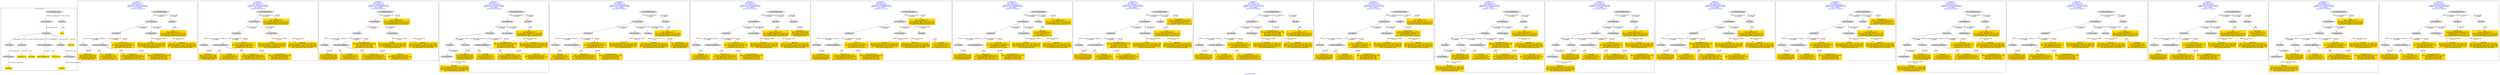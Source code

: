digraph n0 {
fontcolor="blue"
remincross="true"
label="s03-ima-artists.xml"
subgraph cluster_0 {
label="1-correct model"
n2[style="filled",color="white",fillcolor="lightgray",label="E12_Production1"];
n3[style="filled",color="white",fillcolor="lightgray",label="E21_Person1"];
n4[style="filled",color="white",fillcolor="lightgray",label="E69_Death1"];
n5[style="filled",color="white",fillcolor="lightgray",label="E74_Group1"];
n6[style="filled",color="white",fillcolor="lightgray",label="E82_Actor_Appellation1"];
n7[style="filled",color="white",fillcolor="lightgray",label="E67_Birth1"];
n8[shape="plaintext",style="filled",fillcolor="gold",label="Artist URI"];
n9[style="filled",color="white",fillcolor="lightgray",label="E22_Man-Made_Object1"];
n10[style="filled",color="white",fillcolor="lightgray",label="E35_Title1"];
n11[shape="plaintext",style="filled",fillcolor="gold",label="title"];
n12[style="filled",color="white",fillcolor="lightgray",label="E52_Time-Span1"];
n13[shape="plaintext",style="filled",fillcolor="gold",label="birthDate"];
n14[style="filled",color="white",fillcolor="lightgray",label="E52_Time-Span2"];
n15[shape="plaintext",style="filled",fillcolor="gold",label="deathDate"];
n16[shape="plaintext",style="filled",fillcolor="gold",label="nationality uri"];
n17[shape="plaintext",style="filled",fillcolor="gold",label="nationality"];
n18[shape="plaintext",style="filled",fillcolor="gold",label="artist appellation uri"];
n19[shape="plaintext",style="filled",fillcolor="gold",label="name first last"];
}
subgraph cluster_1 {
label="candidate 0\nlink coherence:1.0\nnode coherence:1.0\nconfidence:0.5208274367808774\nmapping score:0.5694424789269591\ncost:13.99909\n-precision:0.79-recall:0.65"
n21[style="filled",color="white",fillcolor="lightgray",label="E12_Production1"];
n22[style="filled",color="white",fillcolor="lightgray",label="E21_Person1"];
n23[style="filled",color="white",fillcolor="lightgray",label="E52_Time-Span2"];
n24[style="filled",color="white",fillcolor="lightgray",label="E74_Group1"];
n25[style="filled",color="white",fillcolor="lightgray",label="E82_Actor_Appellation1"];
n26[style="filled",color="white",fillcolor="lightgray",label="E22_Man-Made_Object1"];
n27[style="filled",color="white",fillcolor="lightgray",label="E35_Title1"];
n28[shape="plaintext",style="filled",fillcolor="gold",label="title\n[E35_Title,label,0.367]\n[E22_Man-Made_Object,P3_has_note,0.237]\n[E73_Information_Object,P3_has_note,0.203]\n[E22_Man-Made_Object,classLink,0.194]"];
n29[shape="plaintext",style="filled",fillcolor="gold",label="Artist URI\n[E21_Person,classLink,0.403]\n[E82_Actor_Appellation,classLink,0.321]\n[E39_Actor,classLink,0.21]\n[E30_Right,P3_has_note,0.067]"];
n30[shape="plaintext",style="filled",fillcolor="gold",label="nationality uri\n[E74_Group,classLink,0.668]\n[E55_Type,classLink,0.194]\n[E57_Material,classLink,0.089]\n[E55_Type,label,0.048]"];
n31[shape="plaintext",style="filled",fillcolor="gold",label="name first last\n[E82_Actor_Appellation,label,0.533]\n[E22_Man-Made_Object,classLink,0.245]\n[E30_Right,P3_has_note,0.123]\n[E33_Linguistic_Object,P3_has_note,0.099]"];
n32[shape="plaintext",style="filled",fillcolor="gold",label="birthDate\n[E52_Time-Span,P82a_begin_of_the_begin,0.581]\n[E52_Time-Span,P82_at_some_time_within,0.26]\n[E52_Time-Span,P82b_end_of_the_end,0.118]\n[E52_Time-Span,label,0.04]"];
n33[shape="plaintext",style="filled",fillcolor="gold",label="deathDate\n[E52_Time-Span,P82b_end_of_the_end,0.534]\n[E52_Time-Span,P82_at_some_time_within,0.324]\n[E52_Time-Span,P82a_begin_of_the_begin,0.089]\n[E12_Production,P3_has_note,0.053]"];
n34[shape="plaintext",style="filled",fillcolor="gold",label="nationality\n[E74_Group,label,0.503]\n[E74_Group,classLink,0.292]\n[E55_Type,label,0.13]\n[E21_Person,P3_has_note,0.075]"];
n35[shape="plaintext",style="filled",fillcolor="gold",label="artist appellation uri\n[E82_Actor_Appellation,classLink,0.578]\n[E21_Person,classLink,0.398]\n[E39_Actor,classLink,0.018]\n[E30_Right,P3_has_note,0.006]"];
}
subgraph cluster_2 {
label="candidate 1\nlink coherence:1.0\nnode coherence:1.0\nconfidence:0.49919156583383056\nmapping score:0.5622305219446102\ncost:12.99925\n-precision:0.69-recall:0.53"
n37[style="filled",color="white",fillcolor="lightgray",label="E12_Production1"];
n38[style="filled",color="white",fillcolor="lightgray",label="E21_Person1"];
n39[style="filled",color="white",fillcolor="lightgray",label="E52_Time-Span2"];
n40[style="filled",color="white",fillcolor="lightgray",label="E74_Group1"];
n41[style="filled",color="white",fillcolor="lightgray",label="E82_Actor_Appellation1"];
n42[style="filled",color="white",fillcolor="lightgray",label="E22_Man-Made_Object1"];
n43[shape="plaintext",style="filled",fillcolor="gold",label="title\n[E35_Title,label,0.367]\n[E22_Man-Made_Object,P3_has_note,0.237]\n[E73_Information_Object,P3_has_note,0.203]\n[E22_Man-Made_Object,classLink,0.194]"];
n44[shape="plaintext",style="filled",fillcolor="gold",label="Artist URI\n[E21_Person,classLink,0.403]\n[E82_Actor_Appellation,classLink,0.321]\n[E39_Actor,classLink,0.21]\n[E30_Right,P3_has_note,0.067]"];
n45[shape="plaintext",style="filled",fillcolor="gold",label="nationality uri\n[E74_Group,classLink,0.668]\n[E55_Type,classLink,0.194]\n[E57_Material,classLink,0.089]\n[E55_Type,label,0.048]"];
n46[shape="plaintext",style="filled",fillcolor="gold",label="name first last\n[E82_Actor_Appellation,label,0.533]\n[E22_Man-Made_Object,classLink,0.245]\n[E30_Right,P3_has_note,0.123]\n[E33_Linguistic_Object,P3_has_note,0.099]"];
n47[shape="plaintext",style="filled",fillcolor="gold",label="birthDate\n[E52_Time-Span,P82a_begin_of_the_begin,0.581]\n[E52_Time-Span,P82_at_some_time_within,0.26]\n[E52_Time-Span,P82b_end_of_the_end,0.118]\n[E52_Time-Span,label,0.04]"];
n48[shape="plaintext",style="filled",fillcolor="gold",label="deathDate\n[E52_Time-Span,P82b_end_of_the_end,0.534]\n[E52_Time-Span,P82_at_some_time_within,0.324]\n[E52_Time-Span,P82a_begin_of_the_begin,0.089]\n[E12_Production,P3_has_note,0.053]"];
n49[shape="plaintext",style="filled",fillcolor="gold",label="nationality\n[E74_Group,label,0.503]\n[E74_Group,classLink,0.292]\n[E55_Type,label,0.13]\n[E21_Person,P3_has_note,0.075]"];
n50[shape="plaintext",style="filled",fillcolor="gold",label="artist appellation uri\n[E82_Actor_Appellation,classLink,0.578]\n[E21_Person,classLink,0.398]\n[E39_Actor,classLink,0.018]\n[E30_Right,P3_has_note,0.006]"];
}
subgraph cluster_3 {
label="candidate 10\nlink coherence:1.0\nnode coherence:1.0\nconfidence:0.46638969386474993\nmapping score:0.5512965646215834\ncost:12.99925\n-precision:0.54-recall:0.41"
n52[style="filled",color="white",fillcolor="lightgray",label="E12_Production1"];
n53[style="filled",color="white",fillcolor="lightgray",label="E21_Person1"];
n54[style="filled",color="white",fillcolor="lightgray",label="E52_Time-Span2"];
n55[style="filled",color="white",fillcolor="lightgray",label="E74_Group1"];
n56[style="filled",color="white",fillcolor="lightgray",label="E82_Actor_Appellation1"];
n57[style="filled",color="white",fillcolor="lightgray",label="E22_Man-Made_Object1"];
n58[shape="plaintext",style="filled",fillcolor="gold",label="title\n[E35_Title,label,0.367]\n[E22_Man-Made_Object,P3_has_note,0.237]\n[E73_Information_Object,P3_has_note,0.203]\n[E22_Man-Made_Object,classLink,0.194]"];
n59[shape="plaintext",style="filled",fillcolor="gold",label="artist appellation uri\n[E82_Actor_Appellation,classLink,0.578]\n[E21_Person,classLink,0.398]\n[E39_Actor,classLink,0.018]\n[E30_Right,P3_has_note,0.006]"];
n60[shape="plaintext",style="filled",fillcolor="gold",label="nationality uri\n[E74_Group,classLink,0.668]\n[E55_Type,classLink,0.194]\n[E57_Material,classLink,0.089]\n[E55_Type,label,0.048]"];
n61[shape="plaintext",style="filled",fillcolor="gold",label="name first last\n[E82_Actor_Appellation,label,0.533]\n[E22_Man-Made_Object,classLink,0.245]\n[E30_Right,P3_has_note,0.123]\n[E33_Linguistic_Object,P3_has_note,0.099]"];
n62[shape="plaintext",style="filled",fillcolor="gold",label="birthDate\n[E52_Time-Span,P82a_begin_of_the_begin,0.581]\n[E52_Time-Span,P82_at_some_time_within,0.26]\n[E52_Time-Span,P82b_end_of_the_end,0.118]\n[E52_Time-Span,label,0.04]"];
n63[shape="plaintext",style="filled",fillcolor="gold",label="deathDate\n[E52_Time-Span,P82b_end_of_the_end,0.534]\n[E52_Time-Span,P82_at_some_time_within,0.324]\n[E52_Time-Span,P82a_begin_of_the_begin,0.089]\n[E12_Production,P3_has_note,0.053]"];
n64[shape="plaintext",style="filled",fillcolor="gold",label="nationality\n[E74_Group,label,0.503]\n[E74_Group,classLink,0.292]\n[E55_Type,label,0.13]\n[E21_Person,P3_has_note,0.075]"];
n65[shape="plaintext",style="filled",fillcolor="gold",label="Artist URI\n[E21_Person,classLink,0.403]\n[E82_Actor_Appellation,classLink,0.321]\n[E39_Actor,classLink,0.21]\n[E30_Right,P3_has_note,0.067]"];
}
subgraph cluster_4 {
label="candidate 11\nlink coherence:1.0\nnode coherence:1.0\nconfidence:0.46184136683424826\nmapping score:0.5289471222780827\ncost:15.9989\n-precision:0.69-recall:0.65"
n67[style="filled",color="white",fillcolor="lightgray",label="E12_Production1"];
n68[style="filled",color="white",fillcolor="lightgray",label="E21_Person1"];
n69[style="filled",color="white",fillcolor="lightgray",label="E52_Time-Span2"];
n70[style="filled",color="white",fillcolor="lightgray",label="E67_Birth1"];
n71[style="filled",color="white",fillcolor="lightgray",label="E74_Group1"];
n72[style="filled",color="white",fillcolor="lightgray",label="E82_Actor_Appellation1"];
n73[style="filled",color="white",fillcolor="lightgray",label="E22_Man-Made_Object1"];
n74[style="filled",color="white",fillcolor="lightgray",label="E35_Title1"];
n75[style="filled",color="white",fillcolor="lightgray",label="E52_Time-Span1"];
n76[shape="plaintext",style="filled",fillcolor="gold",label="title\n[E35_Title,label,0.367]\n[E22_Man-Made_Object,P3_has_note,0.237]\n[E73_Information_Object,P3_has_note,0.203]\n[E22_Man-Made_Object,classLink,0.194]"];
n77[shape="plaintext",style="filled",fillcolor="gold",label="artist appellation uri\n[E82_Actor_Appellation,classLink,0.578]\n[E21_Person,classLink,0.398]\n[E39_Actor,classLink,0.018]\n[E30_Right,P3_has_note,0.006]"];
n78[shape="plaintext",style="filled",fillcolor="gold",label="nationality uri\n[E74_Group,classLink,0.668]\n[E55_Type,classLink,0.194]\n[E57_Material,classLink,0.089]\n[E55_Type,label,0.048]"];
n79[shape="plaintext",style="filled",fillcolor="gold",label="name first last\n[E82_Actor_Appellation,label,0.533]\n[E22_Man-Made_Object,classLink,0.245]\n[E30_Right,P3_has_note,0.123]\n[E33_Linguistic_Object,P3_has_note,0.099]"];
n80[shape="plaintext",style="filled",fillcolor="gold",label="birthDate\n[E52_Time-Span,P82a_begin_of_the_begin,0.581]\n[E52_Time-Span,P82_at_some_time_within,0.26]\n[E52_Time-Span,P82b_end_of_the_end,0.118]\n[E52_Time-Span,label,0.04]"];
n81[shape="plaintext",style="filled",fillcolor="gold",label="deathDate\n[E52_Time-Span,P82b_end_of_the_end,0.534]\n[E52_Time-Span,P82_at_some_time_within,0.324]\n[E52_Time-Span,P82a_begin_of_the_begin,0.089]\n[E12_Production,P3_has_note,0.053]"];
n82[shape="plaintext",style="filled",fillcolor="gold",label="nationality\n[E74_Group,label,0.503]\n[E74_Group,classLink,0.292]\n[E55_Type,label,0.13]\n[E21_Person,P3_has_note,0.075]"];
n83[shape="plaintext",style="filled",fillcolor="gold",label="Artist URI\n[E21_Person,classLink,0.403]\n[E82_Actor_Appellation,classLink,0.321]\n[E39_Actor,classLink,0.21]\n[E30_Right,P3_has_note,0.067]"];
}
subgraph cluster_5 {
label="candidate 12\nlink coherence:1.0\nnode coherence:1.0\nconfidence:0.46159501946293097\nmapping score:0.5288650064876437\ncost:14.99899\n-precision:0.67-recall:0.59"
n85[style="filled",color="white",fillcolor="lightgray",label="E12_Production1"];
n86[style="filled",color="white",fillcolor="lightgray",label="E21_Person1"];
n87[style="filled",color="white",fillcolor="lightgray",label="E52_Time-Span2"];
n88[style="filled",color="white",fillcolor="lightgray",label="E55_Type1"];
n89[style="filled",color="white",fillcolor="lightgray",label="E74_Group1"];
n90[style="filled",color="white",fillcolor="lightgray",label="E82_Actor_Appellation1"];
n91[style="filled",color="white",fillcolor="lightgray",label="E22_Man-Made_Object1"];
n92[style="filled",color="white",fillcolor="lightgray",label="E35_Title1"];
n93[shape="plaintext",style="filled",fillcolor="gold",label="nationality uri\n[E74_Group,classLink,0.668]\n[E55_Type,classLink,0.194]\n[E57_Material,classLink,0.089]\n[E55_Type,label,0.048]"];
n94[shape="plaintext",style="filled",fillcolor="gold",label="title\n[E35_Title,label,0.367]\n[E22_Man-Made_Object,P3_has_note,0.237]\n[E73_Information_Object,P3_has_note,0.203]\n[E22_Man-Made_Object,classLink,0.194]"];
n95[shape="plaintext",style="filled",fillcolor="gold",label="Artist URI\n[E21_Person,classLink,0.403]\n[E82_Actor_Appellation,classLink,0.321]\n[E39_Actor,classLink,0.21]\n[E30_Right,P3_has_note,0.067]"];
n96[shape="plaintext",style="filled",fillcolor="gold",label="name first last\n[E82_Actor_Appellation,label,0.533]\n[E22_Man-Made_Object,classLink,0.245]\n[E30_Right,P3_has_note,0.123]\n[E33_Linguistic_Object,P3_has_note,0.099]"];
n97[shape="plaintext",style="filled",fillcolor="gold",label="birthDate\n[E52_Time-Span,P82a_begin_of_the_begin,0.581]\n[E52_Time-Span,P82_at_some_time_within,0.26]\n[E52_Time-Span,P82b_end_of_the_end,0.118]\n[E52_Time-Span,label,0.04]"];
n98[shape="plaintext",style="filled",fillcolor="gold",label="deathDate\n[E52_Time-Span,P82b_end_of_the_end,0.534]\n[E52_Time-Span,P82_at_some_time_within,0.324]\n[E52_Time-Span,P82a_begin_of_the_begin,0.089]\n[E12_Production,P3_has_note,0.053]"];
n99[shape="plaintext",style="filled",fillcolor="gold",label="nationality\n[E74_Group,label,0.503]\n[E74_Group,classLink,0.292]\n[E55_Type,label,0.13]\n[E21_Person,P3_has_note,0.075]"];
n100[shape="plaintext",style="filled",fillcolor="gold",label="artist appellation uri\n[E82_Actor_Appellation,classLink,0.578]\n[E21_Person,classLink,0.398]\n[E39_Actor,classLink,0.018]\n[E30_Right,P3_has_note,0.006]"];
}
subgraph cluster_6 {
label="candidate 13\nlink coherence:1.0\nnode coherence:1.0\nconfidence:0.46159501946293097\nmapping score:0.5288650064876437\ncost:14.99904\n-precision:0.67-recall:0.59"
n102[style="filled",color="white",fillcolor="lightgray",label="E12_Production1"];
n103[style="filled",color="white",fillcolor="lightgray",label="E21_Person1"];
n104[style="filled",color="white",fillcolor="lightgray",label="E52_Time-Span2"];
n105[style="filled",color="white",fillcolor="lightgray",label="E74_Group1"];
n106[style="filled",color="white",fillcolor="lightgray",label="E82_Actor_Appellation1"];
n107[style="filled",color="white",fillcolor="lightgray",label="E22_Man-Made_Object1"];
n108[style="filled",color="white",fillcolor="lightgray",label="E35_Title1"];
n109[style="filled",color="white",fillcolor="lightgray",label="E55_Type2"];
n110[shape="plaintext",style="filled",fillcolor="gold",label="title\n[E35_Title,label,0.367]\n[E22_Man-Made_Object,P3_has_note,0.237]\n[E73_Information_Object,P3_has_note,0.203]\n[E22_Man-Made_Object,classLink,0.194]"];
n111[shape="plaintext",style="filled",fillcolor="gold",label="Artist URI\n[E21_Person,classLink,0.403]\n[E82_Actor_Appellation,classLink,0.321]\n[E39_Actor,classLink,0.21]\n[E30_Right,P3_has_note,0.067]"];
n112[shape="plaintext",style="filled",fillcolor="gold",label="name first last\n[E82_Actor_Appellation,label,0.533]\n[E22_Man-Made_Object,classLink,0.245]\n[E30_Right,P3_has_note,0.123]\n[E33_Linguistic_Object,P3_has_note,0.099]"];
n113[shape="plaintext",style="filled",fillcolor="gold",label="birthDate\n[E52_Time-Span,P82a_begin_of_the_begin,0.581]\n[E52_Time-Span,P82_at_some_time_within,0.26]\n[E52_Time-Span,P82b_end_of_the_end,0.118]\n[E52_Time-Span,label,0.04]"];
n114[shape="plaintext",style="filled",fillcolor="gold",label="nationality uri\n[E74_Group,classLink,0.668]\n[E55_Type,classLink,0.194]\n[E57_Material,classLink,0.089]\n[E55_Type,label,0.048]"];
n115[shape="plaintext",style="filled",fillcolor="gold",label="deathDate\n[E52_Time-Span,P82b_end_of_the_end,0.534]\n[E52_Time-Span,P82_at_some_time_within,0.324]\n[E52_Time-Span,P82a_begin_of_the_begin,0.089]\n[E12_Production,P3_has_note,0.053]"];
n116[shape="plaintext",style="filled",fillcolor="gold",label="nationality\n[E74_Group,label,0.503]\n[E74_Group,classLink,0.292]\n[E55_Type,label,0.13]\n[E21_Person,P3_has_note,0.075]"];
n117[shape="plaintext",style="filled",fillcolor="gold",label="artist appellation uri\n[E82_Actor_Appellation,classLink,0.578]\n[E21_Person,classLink,0.398]\n[E39_Actor,classLink,0.018]\n[E30_Right,P3_has_note,0.006]"];
}
subgraph cluster_7 {
label="candidate 14\nlink coherence:1.0\nnode coherence:1.0\nconfidence:0.4526006888232087\nmapping score:0.5258668962744029\ncost:13.99915\n-precision:0.57-recall:0.47"
n119[style="filled",color="white",fillcolor="lightgray",label="E12_Production1"];
n120[style="filled",color="white",fillcolor="lightgray",label="E21_Person1"];
n121[style="filled",color="white",fillcolor="lightgray",label="E52_Time-Span2"];
n122[style="filled",color="white",fillcolor="lightgray",label="E55_Type1"];
n123[style="filled",color="white",fillcolor="lightgray",label="E74_Group1"];
n124[style="filled",color="white",fillcolor="lightgray",label="E82_Actor_Appellation1"];
n125[style="filled",color="white",fillcolor="lightgray",label="E22_Man-Made_Object1"];
n126[shape="plaintext",style="filled",fillcolor="gold",label="title\n[E35_Title,label,0.367]\n[E22_Man-Made_Object,P3_has_note,0.237]\n[E73_Information_Object,P3_has_note,0.203]\n[E22_Man-Made_Object,classLink,0.194]"];
n127[shape="plaintext",style="filled",fillcolor="gold",label="Artist URI\n[E21_Person,classLink,0.403]\n[E82_Actor_Appellation,classLink,0.321]\n[E39_Actor,classLink,0.21]\n[E30_Right,P3_has_note,0.067]"];
n128[shape="plaintext",style="filled",fillcolor="gold",label="nationality uri\n[E74_Group,classLink,0.668]\n[E55_Type,classLink,0.194]\n[E57_Material,classLink,0.089]\n[E55_Type,label,0.048]"];
n129[shape="plaintext",style="filled",fillcolor="gold",label="name first last\n[E82_Actor_Appellation,label,0.533]\n[E22_Man-Made_Object,classLink,0.245]\n[E30_Right,P3_has_note,0.123]\n[E33_Linguistic_Object,P3_has_note,0.099]"];
n130[shape="plaintext",style="filled",fillcolor="gold",label="birthDate\n[E52_Time-Span,P82a_begin_of_the_begin,0.581]\n[E52_Time-Span,P82_at_some_time_within,0.26]\n[E52_Time-Span,P82b_end_of_the_end,0.118]\n[E52_Time-Span,label,0.04]"];
n131[shape="plaintext",style="filled",fillcolor="gold",label="deathDate\n[E52_Time-Span,P82b_end_of_the_end,0.534]\n[E52_Time-Span,P82_at_some_time_within,0.324]\n[E52_Time-Span,P82a_begin_of_the_begin,0.089]\n[E12_Production,P3_has_note,0.053]"];
n132[shape="plaintext",style="filled",fillcolor="gold",label="nationality\n[E74_Group,label,0.503]\n[E74_Group,classLink,0.292]\n[E55_Type,label,0.13]\n[E21_Person,P3_has_note,0.075]"];
n133[shape="plaintext",style="filled",fillcolor="gold",label="artist appellation uri\n[E82_Actor_Appellation,classLink,0.578]\n[E21_Person,classLink,0.398]\n[E39_Actor,classLink,0.018]\n[E30_Right,P3_has_note,0.006]"];
}
subgraph cluster_8 {
label="candidate 15\nlink coherence:1.0\nnode coherence:1.0\nconfidence:0.4526006888232087\nmapping score:0.5258668962744029\ncost:13.9992\n-precision:0.57-recall:0.47"
n135[style="filled",color="white",fillcolor="lightgray",label="E12_Production1"];
n136[style="filled",color="white",fillcolor="lightgray",label="E21_Person1"];
n137[style="filled",color="white",fillcolor="lightgray",label="E52_Time-Span2"];
n138[style="filled",color="white",fillcolor="lightgray",label="E74_Group1"];
n139[style="filled",color="white",fillcolor="lightgray",label="E82_Actor_Appellation1"];
n140[style="filled",color="white",fillcolor="lightgray",label="E22_Man-Made_Object1"];
n141[style="filled",color="white",fillcolor="lightgray",label="E55_Type2"];
n142[shape="plaintext",style="filled",fillcolor="gold",label="title\n[E35_Title,label,0.367]\n[E22_Man-Made_Object,P3_has_note,0.237]\n[E73_Information_Object,P3_has_note,0.203]\n[E22_Man-Made_Object,classLink,0.194]"];
n143[shape="plaintext",style="filled",fillcolor="gold",label="Artist URI\n[E21_Person,classLink,0.403]\n[E82_Actor_Appellation,classLink,0.321]\n[E39_Actor,classLink,0.21]\n[E30_Right,P3_has_note,0.067]"];
n144[shape="plaintext",style="filled",fillcolor="gold",label="nationality uri\n[E74_Group,classLink,0.668]\n[E55_Type,classLink,0.194]\n[E57_Material,classLink,0.089]\n[E55_Type,label,0.048]"];
n145[shape="plaintext",style="filled",fillcolor="gold",label="name first last\n[E82_Actor_Appellation,label,0.533]\n[E22_Man-Made_Object,classLink,0.245]\n[E30_Right,P3_has_note,0.123]\n[E33_Linguistic_Object,P3_has_note,0.099]"];
n146[shape="plaintext",style="filled",fillcolor="gold",label="birthDate\n[E52_Time-Span,P82a_begin_of_the_begin,0.581]\n[E52_Time-Span,P82_at_some_time_within,0.26]\n[E52_Time-Span,P82b_end_of_the_end,0.118]\n[E52_Time-Span,label,0.04]"];
n147[shape="plaintext",style="filled",fillcolor="gold",label="nationality\n[E74_Group,label,0.503]\n[E74_Group,classLink,0.292]\n[E55_Type,label,0.13]\n[E21_Person,P3_has_note,0.075]"];
n148[shape="plaintext",style="filled",fillcolor="gold",label="deathDate\n[E52_Time-Span,P82b_end_of_the_end,0.534]\n[E52_Time-Span,P82_at_some_time_within,0.324]\n[E52_Time-Span,P82a_begin_of_the_begin,0.089]\n[E12_Production,P3_has_note,0.053]"];
n149[shape="plaintext",style="filled",fillcolor="gold",label="artist appellation uri\n[E82_Actor_Appellation,classLink,0.578]\n[E21_Person,classLink,0.398]\n[E39_Actor,classLink,0.018]\n[E30_Right,P3_has_note,0.006]"];
}
subgraph cluster_9 {
label="candidate 16\nlink coherence:1.0\nnode coherence:1.0\nconfidence:0.45204402450089176\nmapping score:0.5256813415002973\ncost:13.99909\n-precision:0.57-recall:0.47"
n151[style="filled",color="white",fillcolor="lightgray",label="E12_Production1"];
n152[style="filled",color="white",fillcolor="lightgray",label="E21_Person1"];
n153[style="filled",color="white",fillcolor="lightgray",label="E52_Time-Span2"];
n154[style="filled",color="white",fillcolor="lightgray",label="E74_Group1"];
n155[style="filled",color="white",fillcolor="lightgray",label="E82_Actor_Appellation1"];
n156[style="filled",color="white",fillcolor="lightgray",label="E22_Man-Made_Object1"];
n157[style="filled",color="white",fillcolor="lightgray",label="E35_Title1"];
n158[shape="plaintext",style="filled",fillcolor="gold",label="name first last\n[E82_Actor_Appellation,label,0.533]\n[E22_Man-Made_Object,classLink,0.245]\n[E30_Right,P3_has_note,0.123]\n[E33_Linguistic_Object,P3_has_note,0.099]"];
n159[shape="plaintext",style="filled",fillcolor="gold",label="title\n[E35_Title,label,0.367]\n[E22_Man-Made_Object,P3_has_note,0.237]\n[E73_Information_Object,P3_has_note,0.203]\n[E22_Man-Made_Object,classLink,0.194]"];
n160[shape="plaintext",style="filled",fillcolor="gold",label="artist appellation uri\n[E82_Actor_Appellation,classLink,0.578]\n[E21_Person,classLink,0.398]\n[E39_Actor,classLink,0.018]\n[E30_Right,P3_has_note,0.006]"];
n161[shape="plaintext",style="filled",fillcolor="gold",label="nationality uri\n[E74_Group,classLink,0.668]\n[E55_Type,classLink,0.194]\n[E57_Material,classLink,0.089]\n[E55_Type,label,0.048]"];
n162[shape="plaintext",style="filled",fillcolor="gold",label="birthDate\n[E52_Time-Span,P82a_begin_of_the_begin,0.581]\n[E52_Time-Span,P82_at_some_time_within,0.26]\n[E52_Time-Span,P82b_end_of_the_end,0.118]\n[E52_Time-Span,label,0.04]"];
n163[shape="plaintext",style="filled",fillcolor="gold",label="deathDate\n[E52_Time-Span,P82b_end_of_the_end,0.534]\n[E52_Time-Span,P82_at_some_time_within,0.324]\n[E52_Time-Span,P82a_begin_of_the_begin,0.089]\n[E12_Production,P3_has_note,0.053]"];
n164[shape="plaintext",style="filled",fillcolor="gold",label="nationality\n[E74_Group,label,0.503]\n[E74_Group,classLink,0.292]\n[E55_Type,label,0.13]\n[E21_Person,P3_has_note,0.075]"];
n165[shape="plaintext",style="filled",fillcolor="gold",label="Artist URI\n[E21_Person,classLink,0.403]\n[E82_Actor_Appellation,classLink,0.321]\n[E39_Actor,classLink,0.21]\n[E30_Right,P3_has_note,0.067]"];
}
subgraph cluster_10 {
label="candidate 17\nlink coherence:1.0\nnode coherence:1.0\nconfidence:0.44924911305933724\nmapping score:0.5247497043531124\ncost:14.99909\n-precision:0.67-recall:0.59"
n167[style="filled",color="white",fillcolor="lightgray",label="E12_Production1"];
n168[style="filled",color="white",fillcolor="lightgray",label="E21_Person1"];
n169[style="filled",color="white",fillcolor="lightgray",label="E52_Time-Span2"];
n170[style="filled",color="white",fillcolor="lightgray",label="E74_Group1"];
n171[style="filled",color="white",fillcolor="lightgray",label="E82_Actor_Appellation1"];
n172[style="filled",color="white",fillcolor="lightgray",label="E22_Man-Made_Object1"];
n173[style="filled",color="white",fillcolor="lightgray",label="E30_Right1"];
n174[style="filled",color="white",fillcolor="lightgray",label="E35_Title1"];
n175[shape="plaintext",style="filled",fillcolor="gold",label="title\n[E35_Title,label,0.367]\n[E22_Man-Made_Object,P3_has_note,0.237]\n[E73_Information_Object,P3_has_note,0.203]\n[E22_Man-Made_Object,classLink,0.194]"];
n176[shape="plaintext",style="filled",fillcolor="gold",label="Artist URI\n[E21_Person,classLink,0.403]\n[E82_Actor_Appellation,classLink,0.321]\n[E39_Actor,classLink,0.21]\n[E30_Right,P3_has_note,0.067]"];
n177[shape="plaintext",style="filled",fillcolor="gold",label="nationality uri\n[E74_Group,classLink,0.668]\n[E55_Type,classLink,0.194]\n[E57_Material,classLink,0.089]\n[E55_Type,label,0.048]"];
n178[shape="plaintext",style="filled",fillcolor="gold",label="name first last\n[E82_Actor_Appellation,label,0.533]\n[E22_Man-Made_Object,classLink,0.245]\n[E30_Right,P3_has_note,0.123]\n[E33_Linguistic_Object,P3_has_note,0.099]"];
n179[shape="plaintext",style="filled",fillcolor="gold",label="birthDate\n[E52_Time-Span,P82a_begin_of_the_begin,0.581]\n[E52_Time-Span,P82_at_some_time_within,0.26]\n[E52_Time-Span,P82b_end_of_the_end,0.118]\n[E52_Time-Span,label,0.04]"];
n180[shape="plaintext",style="filled",fillcolor="gold",label="deathDate\n[E52_Time-Span,P82b_end_of_the_end,0.534]\n[E52_Time-Span,P82_at_some_time_within,0.324]\n[E52_Time-Span,P82a_begin_of_the_begin,0.089]\n[E12_Production,P3_has_note,0.053]"];
n181[shape="plaintext",style="filled",fillcolor="gold",label="nationality\n[E74_Group,label,0.503]\n[E74_Group,classLink,0.292]\n[E55_Type,label,0.13]\n[E21_Person,P3_has_note,0.075]"];
n182[shape="plaintext",style="filled",fillcolor="gold",label="artist appellation uri\n[E82_Actor_Appellation,classLink,0.578]\n[E21_Person,classLink,0.398]\n[E39_Actor,classLink,0.018]\n[E30_Right,P3_has_note,0.006]"];
}
subgraph cluster_11 {
label="candidate 18\nlink coherence:1.0\nnode coherence:1.0\nconfidence:0.4480113267381464\nmapping score:0.5243371089127155\ncost:13.99925\n-precision:0.57-recall:0.47"
n184[style="filled",color="white",fillcolor="lightgray",label="E12_Production1"];
n185[style="filled",color="white",fillcolor="lightgray",label="E21_Person1"];
n186[style="filled",color="white",fillcolor="lightgray",label="E52_Time-Span2"];
n187[style="filled",color="white",fillcolor="lightgray",label="E74_Group1"];
n188[style="filled",color="white",fillcolor="lightgray",label="E82_Actor_Appellation1"];
n189[style="filled",color="white",fillcolor="lightgray",label="E22_Man-Made_Object1"];
n190[style="filled",color="white",fillcolor="lightgray",label="E30_Right1"];
n191[shape="plaintext",style="filled",fillcolor="gold",label="title\n[E35_Title,label,0.367]\n[E22_Man-Made_Object,P3_has_note,0.237]\n[E73_Information_Object,P3_has_note,0.203]\n[E22_Man-Made_Object,classLink,0.194]"];
n192[shape="plaintext",style="filled",fillcolor="gold",label="Artist URI\n[E21_Person,classLink,0.403]\n[E82_Actor_Appellation,classLink,0.321]\n[E39_Actor,classLink,0.21]\n[E30_Right,P3_has_note,0.067]"];
n193[shape="plaintext",style="filled",fillcolor="gold",label="nationality uri\n[E74_Group,classLink,0.668]\n[E55_Type,classLink,0.194]\n[E57_Material,classLink,0.089]\n[E55_Type,label,0.048]"];
n194[shape="plaintext",style="filled",fillcolor="gold",label="birthDate\n[E52_Time-Span,P82a_begin_of_the_begin,0.581]\n[E52_Time-Span,P82_at_some_time_within,0.26]\n[E52_Time-Span,P82b_end_of_the_end,0.118]\n[E52_Time-Span,label,0.04]"];
n195[shape="plaintext",style="filled",fillcolor="gold",label="deathDate\n[E52_Time-Span,P82b_end_of_the_end,0.534]\n[E52_Time-Span,P82_at_some_time_within,0.324]\n[E52_Time-Span,P82a_begin_of_the_begin,0.089]\n[E12_Production,P3_has_note,0.053]"];
n196[shape="plaintext",style="filled",fillcolor="gold",label="nationality\n[E74_Group,label,0.503]\n[E74_Group,classLink,0.292]\n[E55_Type,label,0.13]\n[E21_Person,P3_has_note,0.075]"];
n197[shape="plaintext",style="filled",fillcolor="gold",label="name first last\n[E82_Actor_Appellation,label,0.533]\n[E22_Man-Made_Object,classLink,0.245]\n[E30_Right,P3_has_note,0.123]\n[E33_Linguistic_Object,P3_has_note,0.099]"];
n198[shape="plaintext",style="filled",fillcolor="gold",label="artist appellation uri\n[E82_Actor_Appellation,classLink,0.578]\n[E21_Person,classLink,0.398]\n[E39_Actor,classLink,0.018]\n[E30_Right,P3_has_note,0.006]"];
}
subgraph cluster_12 {
label="candidate 19\nlink coherence:1.0\nnode coherence:1.0\nconfidence:0.44786414511200273\nmapping score:0.5242880483706676\ncost:15.9989\n-precision:0.75-recall:0.71"
n200[style="filled",color="white",fillcolor="lightgray",label="E12_Production1"];
n201[style="filled",color="white",fillcolor="lightgray",label="E21_Person1"];
n202[style="filled",color="white",fillcolor="lightgray",label="E52_Time-Span2"];
n203[style="filled",color="white",fillcolor="lightgray",label="E67_Birth1"];
n204[style="filled",color="white",fillcolor="lightgray",label="E74_Group1"];
n205[style="filled",color="white",fillcolor="lightgray",label="E82_Actor_Appellation1"];
n206[style="filled",color="white",fillcolor="lightgray",label="E22_Man-Made_Object1"];
n207[style="filled",color="white",fillcolor="lightgray",label="E35_Title1"];
n208[style="filled",color="white",fillcolor="lightgray",label="E52_Time-Span1"];
n209[shape="plaintext",style="filled",fillcolor="gold",label="title\n[E35_Title,label,0.367]\n[E22_Man-Made_Object,P3_has_note,0.237]\n[E73_Information_Object,P3_has_note,0.203]\n[E22_Man-Made_Object,classLink,0.194]"];
n210[shape="plaintext",style="filled",fillcolor="gold",label="artist appellation uri\n[E82_Actor_Appellation,classLink,0.578]\n[E21_Person,classLink,0.398]\n[E39_Actor,classLink,0.018]\n[E30_Right,P3_has_note,0.006]"];
n211[shape="plaintext",style="filled",fillcolor="gold",label="nationality uri\n[E74_Group,classLink,0.668]\n[E55_Type,classLink,0.194]\n[E57_Material,classLink,0.089]\n[E55_Type,label,0.048]"];
n212[shape="plaintext",style="filled",fillcolor="gold",label="name first last\n[E82_Actor_Appellation,label,0.533]\n[E22_Man-Made_Object,classLink,0.245]\n[E30_Right,P3_has_note,0.123]\n[E33_Linguistic_Object,P3_has_note,0.099]"];
n213[shape="plaintext",style="filled",fillcolor="gold",label="deathDate\n[E52_Time-Span,P82b_end_of_the_end,0.534]\n[E52_Time-Span,P82_at_some_time_within,0.324]\n[E52_Time-Span,P82a_begin_of_the_begin,0.089]\n[E12_Production,P3_has_note,0.053]"];
n214[shape="plaintext",style="filled",fillcolor="gold",label="birthDate\n[E52_Time-Span,P82a_begin_of_the_begin,0.581]\n[E52_Time-Span,P82_at_some_time_within,0.26]\n[E52_Time-Span,P82b_end_of_the_end,0.118]\n[E52_Time-Span,label,0.04]"];
n215[shape="plaintext",style="filled",fillcolor="gold",label="nationality\n[E74_Group,label,0.503]\n[E74_Group,classLink,0.292]\n[E55_Type,label,0.13]\n[E21_Person,P3_has_note,0.075]"];
n216[shape="plaintext",style="filled",fillcolor="gold",label="Artist URI\n[E21_Person,classLink,0.403]\n[E82_Actor_Appellation,classLink,0.321]\n[E39_Actor,classLink,0.21]\n[E30_Right,P3_has_note,0.067]"];
}
subgraph cluster_13 {
label="candidate 2\nlink coherence:1.0\nnode coherence:1.0\nconfidence:0.49464323880332883\nmapping score:0.5398810796011096\ncost:15.9989\n-precision:0.81-recall:0.76"
n218[style="filled",color="white",fillcolor="lightgray",label="E12_Production1"];
n219[style="filled",color="white",fillcolor="lightgray",label="E21_Person1"];
n220[style="filled",color="white",fillcolor="lightgray",label="E52_Time-Span2"];
n221[style="filled",color="white",fillcolor="lightgray",label="E67_Birth1"];
n222[style="filled",color="white",fillcolor="lightgray",label="E74_Group1"];
n223[style="filled",color="white",fillcolor="lightgray",label="E82_Actor_Appellation1"];
n224[style="filled",color="white",fillcolor="lightgray",label="E22_Man-Made_Object1"];
n225[style="filled",color="white",fillcolor="lightgray",label="E35_Title1"];
n226[style="filled",color="white",fillcolor="lightgray",label="E52_Time-Span1"];
n227[shape="plaintext",style="filled",fillcolor="gold",label="title\n[E35_Title,label,0.367]\n[E22_Man-Made_Object,P3_has_note,0.237]\n[E73_Information_Object,P3_has_note,0.203]\n[E22_Man-Made_Object,classLink,0.194]"];
n228[shape="plaintext",style="filled",fillcolor="gold",label="Artist URI\n[E21_Person,classLink,0.403]\n[E82_Actor_Appellation,classLink,0.321]\n[E39_Actor,classLink,0.21]\n[E30_Right,P3_has_note,0.067]"];
n229[shape="plaintext",style="filled",fillcolor="gold",label="nationality uri\n[E74_Group,classLink,0.668]\n[E55_Type,classLink,0.194]\n[E57_Material,classLink,0.089]\n[E55_Type,label,0.048]"];
n230[shape="plaintext",style="filled",fillcolor="gold",label="name first last\n[E82_Actor_Appellation,label,0.533]\n[E22_Man-Made_Object,classLink,0.245]\n[E30_Right,P3_has_note,0.123]\n[E33_Linguistic_Object,P3_has_note,0.099]"];
n231[shape="plaintext",style="filled",fillcolor="gold",label="birthDate\n[E52_Time-Span,P82a_begin_of_the_begin,0.581]\n[E52_Time-Span,P82_at_some_time_within,0.26]\n[E52_Time-Span,P82b_end_of_the_end,0.118]\n[E52_Time-Span,label,0.04]"];
n232[shape="plaintext",style="filled",fillcolor="gold",label="deathDate\n[E52_Time-Span,P82b_end_of_the_end,0.534]\n[E52_Time-Span,P82_at_some_time_within,0.324]\n[E52_Time-Span,P82a_begin_of_the_begin,0.089]\n[E12_Production,P3_has_note,0.053]"];
n233[shape="plaintext",style="filled",fillcolor="gold",label="nationality\n[E74_Group,label,0.503]\n[E74_Group,classLink,0.292]\n[E55_Type,label,0.13]\n[E21_Person,P3_has_note,0.075]"];
n234[shape="plaintext",style="filled",fillcolor="gold",label="artist appellation uri\n[E82_Actor_Appellation,classLink,0.578]\n[E21_Person,classLink,0.398]\n[E39_Actor,classLink,0.018]\n[E30_Right,P3_has_note,0.006]"];
}
subgraph cluster_14 {
label="candidate 3\nlink coherence:1.0\nnode coherence:1.0\nconfidence:0.4880255648117968\nmapping score:0.5585085216039323\ncost:13.99909\n-precision:0.64-recall:0.53"
n236[style="filled",color="white",fillcolor="lightgray",label="E12_Production1"];
n237[style="filled",color="white",fillcolor="lightgray",label="E21_Person1"];
n238[style="filled",color="white",fillcolor="lightgray",label="E52_Time-Span2"];
n239[style="filled",color="white",fillcolor="lightgray",label="E74_Group1"];
n240[style="filled",color="white",fillcolor="lightgray",label="E82_Actor_Appellation1"];
n241[style="filled",color="white",fillcolor="lightgray",label="E22_Man-Made_Object1"];
n242[style="filled",color="white",fillcolor="lightgray",label="E35_Title1"];
n243[shape="plaintext",style="filled",fillcolor="gold",label="title\n[E35_Title,label,0.367]\n[E22_Man-Made_Object,P3_has_note,0.237]\n[E73_Information_Object,P3_has_note,0.203]\n[E22_Man-Made_Object,classLink,0.194]"];
n244[shape="plaintext",style="filled",fillcolor="gold",label="artist appellation uri\n[E82_Actor_Appellation,classLink,0.578]\n[E21_Person,classLink,0.398]\n[E39_Actor,classLink,0.018]\n[E30_Right,P3_has_note,0.006]"];
n245[shape="plaintext",style="filled",fillcolor="gold",label="nationality uri\n[E74_Group,classLink,0.668]\n[E55_Type,classLink,0.194]\n[E57_Material,classLink,0.089]\n[E55_Type,label,0.048]"];
n246[shape="plaintext",style="filled",fillcolor="gold",label="name first last\n[E82_Actor_Appellation,label,0.533]\n[E22_Man-Made_Object,classLink,0.245]\n[E30_Right,P3_has_note,0.123]\n[E33_Linguistic_Object,P3_has_note,0.099]"];
n247[shape="plaintext",style="filled",fillcolor="gold",label="birthDate\n[E52_Time-Span,P82a_begin_of_the_begin,0.581]\n[E52_Time-Span,P82_at_some_time_within,0.26]\n[E52_Time-Span,P82b_end_of_the_end,0.118]\n[E52_Time-Span,label,0.04]"];
n248[shape="plaintext",style="filled",fillcolor="gold",label="deathDate\n[E52_Time-Span,P82b_end_of_the_end,0.534]\n[E52_Time-Span,P82_at_some_time_within,0.324]\n[E52_Time-Span,P82a_begin_of_the_begin,0.089]\n[E12_Production,P3_has_note,0.053]"];
n249[shape="plaintext",style="filled",fillcolor="gold",label="nationality\n[E74_Group,label,0.503]\n[E74_Group,classLink,0.292]\n[E55_Type,label,0.13]\n[E21_Person,P3_has_note,0.075]"];
n250[shape="plaintext",style="filled",fillcolor="gold",label="Artist URI\n[E21_Person,classLink,0.403]\n[E82_Actor_Appellation,classLink,0.321]\n[E39_Actor,classLink,0.21]\n[E30_Right,P3_has_note,0.067]"];
}
subgraph cluster_15 {
label="candidate 4\nlink coherence:1.0\nnode coherence:1.0\nconfidence:0.48484589646997234\nmapping score:0.5366152988233241\ncost:13.99909\n-precision:0.71-recall:0.59"
n252[style="filled",color="white",fillcolor="lightgray",label="E12_Production1"];
n253[style="filled",color="white",fillcolor="lightgray",label="E21_Person1"];
n254[style="filled",color="white",fillcolor="lightgray",label="E52_Time-Span2"];
n255[style="filled",color="white",fillcolor="lightgray",label="E74_Group1"];
n256[style="filled",color="white",fillcolor="lightgray",label="E82_Actor_Appellation1"];
n257[style="filled",color="white",fillcolor="lightgray",label="E22_Man-Made_Object1"];
n258[style="filled",color="white",fillcolor="lightgray",label="E35_Title1"];
n259[shape="plaintext",style="filled",fillcolor="gold",label="name first last\n[E82_Actor_Appellation,label,0.533]\n[E22_Man-Made_Object,classLink,0.245]\n[E30_Right,P3_has_note,0.123]\n[E33_Linguistic_Object,P3_has_note,0.099]"];
n260[shape="plaintext",style="filled",fillcolor="gold",label="title\n[E35_Title,label,0.367]\n[E22_Man-Made_Object,P3_has_note,0.237]\n[E73_Information_Object,P3_has_note,0.203]\n[E22_Man-Made_Object,classLink,0.194]"];
n261[shape="plaintext",style="filled",fillcolor="gold",label="Artist URI\n[E21_Person,classLink,0.403]\n[E82_Actor_Appellation,classLink,0.321]\n[E39_Actor,classLink,0.21]\n[E30_Right,P3_has_note,0.067]"];
n262[shape="plaintext",style="filled",fillcolor="gold",label="nationality uri\n[E74_Group,classLink,0.668]\n[E55_Type,classLink,0.194]\n[E57_Material,classLink,0.089]\n[E55_Type,label,0.048]"];
n263[shape="plaintext",style="filled",fillcolor="gold",label="birthDate\n[E52_Time-Span,P82a_begin_of_the_begin,0.581]\n[E52_Time-Span,P82_at_some_time_within,0.26]\n[E52_Time-Span,P82b_end_of_the_end,0.118]\n[E52_Time-Span,label,0.04]"];
n264[shape="plaintext",style="filled",fillcolor="gold",label="deathDate\n[E52_Time-Span,P82b_end_of_the_end,0.534]\n[E52_Time-Span,P82_at_some_time_within,0.324]\n[E52_Time-Span,P82a_begin_of_the_begin,0.089]\n[E12_Production,P3_has_note,0.053]"];
n265[shape="plaintext",style="filled",fillcolor="gold",label="nationality\n[E74_Group,label,0.503]\n[E74_Group,classLink,0.292]\n[E55_Type,label,0.13]\n[E21_Person,P3_has_note,0.075]"];
n266[shape="plaintext",style="filled",fillcolor="gold",label="artist appellation uri\n[E82_Actor_Appellation,classLink,0.578]\n[E21_Person,classLink,0.398]\n[E39_Actor,classLink,0.018]\n[E30_Right,P3_has_note,0.006]"];
}
subgraph cluster_16 {
label="candidate 5\nlink coherence:1.0\nnode coherence:1.0\nconfidence:0.4806660170810833\nmapping score:0.5352220056936944\ncost:15.9989\n-precision:0.88-recall:0.82"
n268[style="filled",color="white",fillcolor="lightgray",label="E12_Production1"];
n269[style="filled",color="white",fillcolor="lightgray",label="E21_Person1"];
n270[style="filled",color="white",fillcolor="lightgray",label="E52_Time-Span2"];
n271[style="filled",color="white",fillcolor="lightgray",label="E67_Birth1"];
n272[style="filled",color="white",fillcolor="lightgray",label="E74_Group1"];
n273[style="filled",color="white",fillcolor="lightgray",label="E82_Actor_Appellation1"];
n274[style="filled",color="white",fillcolor="lightgray",label="E22_Man-Made_Object1"];
n275[style="filled",color="white",fillcolor="lightgray",label="E35_Title1"];
n276[style="filled",color="white",fillcolor="lightgray",label="E52_Time-Span1"];
n277[shape="plaintext",style="filled",fillcolor="gold",label="title\n[E35_Title,label,0.367]\n[E22_Man-Made_Object,P3_has_note,0.237]\n[E73_Information_Object,P3_has_note,0.203]\n[E22_Man-Made_Object,classLink,0.194]"];
n278[shape="plaintext",style="filled",fillcolor="gold",label="Artist URI\n[E21_Person,classLink,0.403]\n[E82_Actor_Appellation,classLink,0.321]\n[E39_Actor,classLink,0.21]\n[E30_Right,P3_has_note,0.067]"];
n279[shape="plaintext",style="filled",fillcolor="gold",label="nationality uri\n[E74_Group,classLink,0.668]\n[E55_Type,classLink,0.194]\n[E57_Material,classLink,0.089]\n[E55_Type,label,0.048]"];
n280[shape="plaintext",style="filled",fillcolor="gold",label="name first last\n[E82_Actor_Appellation,label,0.533]\n[E22_Man-Made_Object,classLink,0.245]\n[E30_Right,P3_has_note,0.123]\n[E33_Linguistic_Object,P3_has_note,0.099]"];
n281[shape="plaintext",style="filled",fillcolor="gold",label="deathDate\n[E52_Time-Span,P82b_end_of_the_end,0.534]\n[E52_Time-Span,P82_at_some_time_within,0.324]\n[E52_Time-Span,P82a_begin_of_the_begin,0.089]\n[E12_Production,P3_has_note,0.053]"];
n282[shape="plaintext",style="filled",fillcolor="gold",label="birthDate\n[E52_Time-Span,P82a_begin_of_the_begin,0.581]\n[E52_Time-Span,P82_at_some_time_within,0.26]\n[E52_Time-Span,P82b_end_of_the_end,0.118]\n[E52_Time-Span,label,0.04]"];
n283[shape="plaintext",style="filled",fillcolor="gold",label="nationality\n[E74_Group,label,0.503]\n[E74_Group,classLink,0.292]\n[E55_Type,label,0.13]\n[E21_Person,P3_has_note,0.075]"];
n284[shape="plaintext",style="filled",fillcolor="gold",label="artist appellation uri\n[E82_Actor_Appellation,classLink,0.578]\n[E21_Person,classLink,0.398]\n[E39_Actor,classLink,0.018]\n[E30_Right,P3_has_note,0.006]"];
}
subgraph cluster_17 {
label="candidate 6\nlink coherence:1.0\nnode coherence:1.0\nconfidence:0.47423655977025553\nmapping score:0.5330788532567519\ncost:14.99899\n-precision:0.67-recall:0.59"
n286[style="filled",color="white",fillcolor="lightgray",label="E12_Production1"];
n287[style="filled",color="white",fillcolor="lightgray",label="E21_Person1"];
n288[style="filled",color="white",fillcolor="lightgray",label="E52_Time-Span2"];
n289[style="filled",color="white",fillcolor="lightgray",label="E55_Type1"];
n290[style="filled",color="white",fillcolor="lightgray",label="E74_Group1"];
n291[style="filled",color="white",fillcolor="lightgray",label="E82_Actor_Appellation1"];
n292[style="filled",color="white",fillcolor="lightgray",label="E22_Man-Made_Object1"];
n293[style="filled",color="white",fillcolor="lightgray",label="E35_Title1"];
n294[shape="plaintext",style="filled",fillcolor="gold",label="title\n[E35_Title,label,0.367]\n[E22_Man-Made_Object,P3_has_note,0.237]\n[E73_Information_Object,P3_has_note,0.203]\n[E22_Man-Made_Object,classLink,0.194]"];
n295[shape="plaintext",style="filled",fillcolor="gold",label="Artist URI\n[E21_Person,classLink,0.403]\n[E82_Actor_Appellation,classLink,0.321]\n[E39_Actor,classLink,0.21]\n[E30_Right,P3_has_note,0.067]"];
n296[shape="plaintext",style="filled",fillcolor="gold",label="nationality uri\n[E74_Group,classLink,0.668]\n[E55_Type,classLink,0.194]\n[E57_Material,classLink,0.089]\n[E55_Type,label,0.048]"];
n297[shape="plaintext",style="filled",fillcolor="gold",label="name first last\n[E82_Actor_Appellation,label,0.533]\n[E22_Man-Made_Object,classLink,0.245]\n[E30_Right,P3_has_note,0.123]\n[E33_Linguistic_Object,P3_has_note,0.099]"];
n298[shape="plaintext",style="filled",fillcolor="gold",label="birthDate\n[E52_Time-Span,P82a_begin_of_the_begin,0.581]\n[E52_Time-Span,P82_at_some_time_within,0.26]\n[E52_Time-Span,P82b_end_of_the_end,0.118]\n[E52_Time-Span,label,0.04]"];
n299[shape="plaintext",style="filled",fillcolor="gold",label="deathDate\n[E52_Time-Span,P82b_end_of_the_end,0.534]\n[E52_Time-Span,P82_at_some_time_within,0.324]\n[E52_Time-Span,P82a_begin_of_the_begin,0.089]\n[E12_Production,P3_has_note,0.053]"];
n300[shape="plaintext",style="filled",fillcolor="gold",label="nationality\n[E74_Group,label,0.503]\n[E74_Group,classLink,0.292]\n[E55_Type,label,0.13]\n[E21_Person,P3_has_note,0.075]"];
n301[shape="plaintext",style="filled",fillcolor="gold",label="artist appellation uri\n[E82_Actor_Appellation,classLink,0.578]\n[E21_Person,classLink,0.398]\n[E39_Actor,classLink,0.018]\n[E30_Right,P3_has_note,0.006]"];
}
subgraph cluster_18 {
label="candidate 7\nlink coherence:1.0\nnode coherence:1.0\nconfidence:0.47423655977025553\nmapping score:0.5330788532567519\ncost:14.99904\n-precision:0.67-recall:0.59"
n303[style="filled",color="white",fillcolor="lightgray",label="E12_Production1"];
n304[style="filled",color="white",fillcolor="lightgray",label="E21_Person1"];
n305[style="filled",color="white",fillcolor="lightgray",label="E52_Time-Span2"];
n306[style="filled",color="white",fillcolor="lightgray",label="E74_Group1"];
n307[style="filled",color="white",fillcolor="lightgray",label="E82_Actor_Appellation1"];
n308[style="filled",color="white",fillcolor="lightgray",label="E22_Man-Made_Object1"];
n309[style="filled",color="white",fillcolor="lightgray",label="E35_Title1"];
n310[style="filled",color="white",fillcolor="lightgray",label="E55_Type2"];
n311[shape="plaintext",style="filled",fillcolor="gold",label="title\n[E35_Title,label,0.367]\n[E22_Man-Made_Object,P3_has_note,0.237]\n[E73_Information_Object,P3_has_note,0.203]\n[E22_Man-Made_Object,classLink,0.194]"];
n312[shape="plaintext",style="filled",fillcolor="gold",label="Artist URI\n[E21_Person,classLink,0.403]\n[E82_Actor_Appellation,classLink,0.321]\n[E39_Actor,classLink,0.21]\n[E30_Right,P3_has_note,0.067]"];
n313[shape="plaintext",style="filled",fillcolor="gold",label="nationality uri\n[E74_Group,classLink,0.668]\n[E55_Type,classLink,0.194]\n[E57_Material,classLink,0.089]\n[E55_Type,label,0.048]"];
n314[shape="plaintext",style="filled",fillcolor="gold",label="name first last\n[E82_Actor_Appellation,label,0.533]\n[E22_Man-Made_Object,classLink,0.245]\n[E30_Right,P3_has_note,0.123]\n[E33_Linguistic_Object,P3_has_note,0.099]"];
n315[shape="plaintext",style="filled",fillcolor="gold",label="birthDate\n[E52_Time-Span,P82a_begin_of_the_begin,0.581]\n[E52_Time-Span,P82_at_some_time_within,0.26]\n[E52_Time-Span,P82b_end_of_the_end,0.118]\n[E52_Time-Span,label,0.04]"];
n316[shape="plaintext",style="filled",fillcolor="gold",label="nationality\n[E74_Group,label,0.503]\n[E74_Group,classLink,0.292]\n[E55_Type,label,0.13]\n[E21_Person,P3_has_note,0.075]"];
n317[shape="plaintext",style="filled",fillcolor="gold",label="deathDate\n[E52_Time-Span,P82b_end_of_the_end,0.534]\n[E52_Time-Span,P82_at_some_time_within,0.324]\n[E52_Time-Span,P82a_begin_of_the_begin,0.089]\n[E12_Production,P3_has_note,0.053]"];
n318[shape="plaintext",style="filled",fillcolor="gold",label="artist appellation uri\n[E82_Actor_Appellation,classLink,0.578]\n[E21_Person,classLink,0.398]\n[E39_Actor,classLink,0.018]\n[E30_Right,P3_has_note,0.006]"];
}
subgraph cluster_19 {
label="candidate 8\nlink coherence:1.0\nnode coherence:1.0\nconfidence:0.473007367856282\nmapping score:0.5326691226187606\ncost:14.99906\n-precision:0.73-recall:0.65"
n320[style="filled",color="white",fillcolor="lightgray",label="E12_Production1"];
n321[style="filled",color="white",fillcolor="lightgray",label="E21_Person1"];
n322[style="filled",color="white",fillcolor="lightgray",label="E52_Time-Span2"];
n323[style="filled",color="white",fillcolor="lightgray",label="E67_Birth1"];
n324[style="filled",color="white",fillcolor="lightgray",label="E74_Group1"];
n325[style="filled",color="white",fillcolor="lightgray",label="E82_Actor_Appellation1"];
n326[style="filled",color="white",fillcolor="lightgray",label="E22_Man-Made_Object1"];
n327[style="filled",color="white",fillcolor="lightgray",label="E52_Time-Span1"];
n328[shape="plaintext",style="filled",fillcolor="gold",label="title\n[E35_Title,label,0.367]\n[E22_Man-Made_Object,P3_has_note,0.237]\n[E73_Information_Object,P3_has_note,0.203]\n[E22_Man-Made_Object,classLink,0.194]"];
n329[shape="plaintext",style="filled",fillcolor="gold",label="Artist URI\n[E21_Person,classLink,0.403]\n[E82_Actor_Appellation,classLink,0.321]\n[E39_Actor,classLink,0.21]\n[E30_Right,P3_has_note,0.067]"];
n330[shape="plaintext",style="filled",fillcolor="gold",label="nationality uri\n[E74_Group,classLink,0.668]\n[E55_Type,classLink,0.194]\n[E57_Material,classLink,0.089]\n[E55_Type,label,0.048]"];
n331[shape="plaintext",style="filled",fillcolor="gold",label="name first last\n[E82_Actor_Appellation,label,0.533]\n[E22_Man-Made_Object,classLink,0.245]\n[E30_Right,P3_has_note,0.123]\n[E33_Linguistic_Object,P3_has_note,0.099]"];
n332[shape="plaintext",style="filled",fillcolor="gold",label="birthDate\n[E52_Time-Span,P82a_begin_of_the_begin,0.581]\n[E52_Time-Span,P82_at_some_time_within,0.26]\n[E52_Time-Span,P82b_end_of_the_end,0.118]\n[E52_Time-Span,label,0.04]"];
n333[shape="plaintext",style="filled",fillcolor="gold",label="deathDate\n[E52_Time-Span,P82b_end_of_the_end,0.534]\n[E52_Time-Span,P82_at_some_time_within,0.324]\n[E52_Time-Span,P82a_begin_of_the_begin,0.089]\n[E12_Production,P3_has_note,0.053]"];
n334[shape="plaintext",style="filled",fillcolor="gold",label="nationality\n[E74_Group,label,0.503]\n[E74_Group,classLink,0.292]\n[E55_Type,label,0.13]\n[E21_Person,P3_has_note,0.075]"];
n335[shape="plaintext",style="filled",fillcolor="gold",label="artist appellation uri\n[E82_Actor_Appellation,classLink,0.578]\n[E21_Person,classLink,0.398]\n[E39_Actor,classLink,0.018]\n[E30_Right,P3_has_note,0.006]"];
}
subgraph cluster_20 {
label="candidate 9\nlink coherence:1.0\nnode coherence:1.0\nconfidence:0.46964719768519325\nmapping score:0.5315490658950645\ncost:14.99909\n-precision:0.67-recall:0.59"
n337[style="filled",color="white",fillcolor="lightgray",label="E12_Production1"];
n338[style="filled",color="white",fillcolor="lightgray",label="E21_Person1"];
n339[style="filled",color="white",fillcolor="lightgray",label="E52_Time-Span2"];
n340[style="filled",color="white",fillcolor="lightgray",label="E74_Group1"];
n341[style="filled",color="white",fillcolor="lightgray",label="E82_Actor_Appellation1"];
n342[style="filled",color="white",fillcolor="lightgray",label="E22_Man-Made_Object1"];
n343[style="filled",color="white",fillcolor="lightgray",label="E30_Right1"];
n344[style="filled",color="white",fillcolor="lightgray",label="E35_Title1"];
n345[shape="plaintext",style="filled",fillcolor="gold",label="title\n[E35_Title,label,0.367]\n[E22_Man-Made_Object,P3_has_note,0.237]\n[E73_Information_Object,P3_has_note,0.203]\n[E22_Man-Made_Object,classLink,0.194]"];
n346[shape="plaintext",style="filled",fillcolor="gold",label="Artist URI\n[E21_Person,classLink,0.403]\n[E82_Actor_Appellation,classLink,0.321]\n[E39_Actor,classLink,0.21]\n[E30_Right,P3_has_note,0.067]"];
n347[shape="plaintext",style="filled",fillcolor="gold",label="nationality uri\n[E74_Group,classLink,0.668]\n[E55_Type,classLink,0.194]\n[E57_Material,classLink,0.089]\n[E55_Type,label,0.048]"];
n348[shape="plaintext",style="filled",fillcolor="gold",label="birthDate\n[E52_Time-Span,P82a_begin_of_the_begin,0.581]\n[E52_Time-Span,P82_at_some_time_within,0.26]\n[E52_Time-Span,P82b_end_of_the_end,0.118]\n[E52_Time-Span,label,0.04]"];
n349[shape="plaintext",style="filled",fillcolor="gold",label="deathDate\n[E52_Time-Span,P82b_end_of_the_end,0.534]\n[E52_Time-Span,P82_at_some_time_within,0.324]\n[E52_Time-Span,P82a_begin_of_the_begin,0.089]\n[E12_Production,P3_has_note,0.053]"];
n350[shape="plaintext",style="filled",fillcolor="gold",label="nationality\n[E74_Group,label,0.503]\n[E74_Group,classLink,0.292]\n[E55_Type,label,0.13]\n[E21_Person,P3_has_note,0.075]"];
n351[shape="plaintext",style="filled",fillcolor="gold",label="name first last\n[E82_Actor_Appellation,label,0.533]\n[E22_Man-Made_Object,classLink,0.245]\n[E30_Right,P3_has_note,0.123]\n[E33_Linguistic_Object,P3_has_note,0.099]"];
n352[shape="plaintext",style="filled",fillcolor="gold",label="artist appellation uri\n[E82_Actor_Appellation,classLink,0.578]\n[E21_Person,classLink,0.398]\n[E39_Actor,classLink,0.018]\n[E30_Right,P3_has_note,0.006]"];
}
n2 -> n3[color="brown",fontcolor="black",label="P14_carried_out_by"]
n3 -> n4[color="brown",fontcolor="black",label="P100i_died_in"]
n3 -> n5[color="brown",fontcolor="black",label="P107i_is_current_or_former_member_of"]
n3 -> n6[color="brown",fontcolor="black",label="P131_is_identified_by"]
n3 -> n7[color="brown",fontcolor="black",label="P98i_was_born"]
n3 -> n8[color="brown",fontcolor="black",label="classLink"]
n9 -> n10[color="brown",fontcolor="black",label="P102_has_title"]
n9 -> n2[color="brown",fontcolor="black",label="P108i_was_produced_by"]
n10 -> n11[color="brown",fontcolor="black",label="label"]
n12 -> n13[color="brown",fontcolor="black",label="P82_at_some_time_within"]
n14 -> n15[color="brown",fontcolor="black",label="P82_at_some_time_within"]
n7 -> n12[color="brown",fontcolor="black",label="P4_has_time-span"]
n4 -> n14[color="brown",fontcolor="black",label="P4_has_time-span"]
n5 -> n16[color="brown",fontcolor="black",label="classLink"]
n5 -> n17[color="brown",fontcolor="black",label="label"]
n6 -> n18[color="brown",fontcolor="black",label="classLink"]
n6 -> n19[color="brown",fontcolor="black",label="label"]
n21 -> n22[color="brown",fontcolor="black",label="P14_carried_out_by\nw=0.99983"]
n21 -> n23[color="brown",fontcolor="black",label="P4_has_time-span\nw=0.99987"]
n22 -> n24[color="brown",fontcolor="black",label="P107i_is_current_or_former_member_of\nw=0.9999"]
n22 -> n25[color="brown",fontcolor="black",label="P131_is_identified_by\nw=0.99983"]
n26 -> n21[color="brown",fontcolor="black",label="P108i_was_produced_by\nw=0.99982"]
n26 -> n27[color="brown",fontcolor="black",label="P102_has_title\nw=0.99984"]
n27 -> n28[color="brown",fontcolor="black",label="label\nw=1.0"]
n22 -> n29[color="brown",fontcolor="black",label="classLink\nw=1.0"]
n24 -> n30[color="brown",fontcolor="black",label="classLink\nw=1.0"]
n25 -> n31[color="brown",fontcolor="black",label="label\nw=1.0"]
n23 -> n32[color="brown",fontcolor="black",label="P82a_begin_of_the_begin\nw=1.0"]
n23 -> n33[color="brown",fontcolor="black",label="P82b_end_of_the_end\nw=1.0"]
n24 -> n34[color="brown",fontcolor="black",label="label\nw=1.0"]
n25 -> n35[color="brown",fontcolor="black",label="classLink\nw=1.0"]
n37 -> n38[color="brown",fontcolor="black",label="P14_carried_out_by\nw=0.99983"]
n37 -> n39[color="brown",fontcolor="black",label="P4_has_time-span\nw=0.99987"]
n38 -> n40[color="brown",fontcolor="black",label="P107i_is_current_or_former_member_of\nw=0.9999"]
n38 -> n41[color="brown",fontcolor="black",label="P131_is_identified_by\nw=0.99983"]
n42 -> n37[color="brown",fontcolor="black",label="P108i_was_produced_by\nw=0.99982"]
n42 -> n43[color="brown",fontcolor="black",label="classLink\nw=1.0"]
n38 -> n44[color="brown",fontcolor="black",label="classLink\nw=1.0"]
n40 -> n45[color="brown",fontcolor="black",label="classLink\nw=1.0"]
n41 -> n46[color="brown",fontcolor="black",label="label\nw=1.0"]
n39 -> n47[color="brown",fontcolor="black",label="P82a_begin_of_the_begin\nw=1.0"]
n39 -> n48[color="brown",fontcolor="black",label="P82b_end_of_the_end\nw=1.0"]
n40 -> n49[color="brown",fontcolor="black",label="label\nw=1.0"]
n41 -> n50[color="brown",fontcolor="black",label="classLink\nw=1.0"]
n52 -> n53[color="brown",fontcolor="black",label="P14_carried_out_by\nw=0.99983"]
n52 -> n54[color="brown",fontcolor="black",label="P4_has_time-span\nw=0.99987"]
n53 -> n55[color="brown",fontcolor="black",label="P107i_is_current_or_former_member_of\nw=0.9999"]
n53 -> n56[color="brown",fontcolor="black",label="P131_is_identified_by\nw=0.99983"]
n57 -> n52[color="brown",fontcolor="black",label="P108i_was_produced_by\nw=0.99982"]
n57 -> n58[color="brown",fontcolor="black",label="classLink\nw=1.0"]
n53 -> n59[color="brown",fontcolor="black",label="classLink\nw=1.0"]
n55 -> n60[color="brown",fontcolor="black",label="classLink\nw=1.0"]
n56 -> n61[color="brown",fontcolor="black",label="label\nw=1.0"]
n54 -> n62[color="brown",fontcolor="black",label="P82a_begin_of_the_begin\nw=1.0"]
n54 -> n63[color="brown",fontcolor="black",label="P82b_end_of_the_end\nw=1.0"]
n55 -> n64[color="brown",fontcolor="black",label="label\nw=1.0"]
n56 -> n65[color="brown",fontcolor="black",label="classLink\nw=1.0"]
n67 -> n68[color="brown",fontcolor="black",label="P14_carried_out_by\nw=0.99983"]
n67 -> n69[color="brown",fontcolor="black",label="P4_has_time-span\nw=0.99987"]
n68 -> n70[color="brown",fontcolor="black",label="P98i_was_born\nw=0.99989"]
n68 -> n71[color="brown",fontcolor="black",label="P107i_is_current_or_former_member_of\nw=0.9999"]
n68 -> n72[color="brown",fontcolor="black",label="P131_is_identified_by\nw=0.99983"]
n73 -> n67[color="brown",fontcolor="black",label="P108i_was_produced_by\nw=0.99982"]
n73 -> n74[color="brown",fontcolor="black",label="P102_has_title\nw=0.99984"]
n70 -> n75[color="brown",fontcolor="black",label="P4_has_time-span\nw=0.99992"]
n74 -> n76[color="brown",fontcolor="black",label="label\nw=1.0"]
n68 -> n77[color="brown",fontcolor="black",label="classLink\nw=1.0"]
n71 -> n78[color="brown",fontcolor="black",label="classLink\nw=1.0"]
n72 -> n79[color="brown",fontcolor="black",label="label\nw=1.0"]
n69 -> n80[color="brown",fontcolor="black",label="P82a_begin_of_the_begin\nw=1.0"]
n75 -> n81[color="brown",fontcolor="black",label="P82_at_some_time_within\nw=1.0"]
n71 -> n82[color="brown",fontcolor="black",label="label\nw=1.0"]
n72 -> n83[color="brown",fontcolor="black",label="classLink\nw=1.0"]
n85 -> n86[color="brown",fontcolor="black",label="P14_carried_out_by\nw=0.99983"]
n85 -> n87[color="brown",fontcolor="black",label="P4_has_time-span\nw=0.99987"]
n85 -> n88[color="brown",fontcolor="black",label="P32_used_general_technique\nw=0.9999"]
n86 -> n89[color="brown",fontcolor="black",label="P107i_is_current_or_former_member_of\nw=0.9999"]
n86 -> n90[color="brown",fontcolor="black",label="P131_is_identified_by\nw=0.99983"]
n91 -> n85[color="brown",fontcolor="black",label="P108i_was_produced_by\nw=0.99982"]
n91 -> n92[color="brown",fontcolor="black",label="P102_has_title\nw=0.99984"]
n88 -> n93[color="brown",fontcolor="black",label="classLink\nw=1.0"]
n92 -> n94[color="brown",fontcolor="black",label="label\nw=1.0"]
n86 -> n95[color="brown",fontcolor="black",label="classLink\nw=1.0"]
n90 -> n96[color="brown",fontcolor="black",label="label\nw=1.0"]
n87 -> n97[color="brown",fontcolor="black",label="P82a_begin_of_the_begin\nw=1.0"]
n87 -> n98[color="brown",fontcolor="black",label="P82b_end_of_the_end\nw=1.0"]
n89 -> n99[color="brown",fontcolor="black",label="label\nw=1.0"]
n90 -> n100[color="brown",fontcolor="black",label="classLink\nw=1.0"]
n102 -> n103[color="brown",fontcolor="black",label="P14_carried_out_by\nw=0.99983"]
n102 -> n104[color="brown",fontcolor="black",label="P4_has_time-span\nw=0.99987"]
n103 -> n105[color="brown",fontcolor="black",label="P107i_is_current_or_former_member_of\nw=0.9999"]
n103 -> n106[color="brown",fontcolor="black",label="P131_is_identified_by\nw=0.99983"]
n107 -> n102[color="brown",fontcolor="black",label="P108i_was_produced_by\nw=0.99982"]
n107 -> n108[color="brown",fontcolor="black",label="P102_has_title\nw=0.99984"]
n107 -> n109[color="brown",fontcolor="black",label="P2_has_type\nw=0.99995"]
n108 -> n110[color="brown",fontcolor="black",label="label\nw=1.0"]
n103 -> n111[color="brown",fontcolor="black",label="classLink\nw=1.0"]
n106 -> n112[color="brown",fontcolor="black",label="label\nw=1.0"]
n104 -> n113[color="brown",fontcolor="black",label="P82a_begin_of_the_begin\nw=1.0"]
n109 -> n114[color="brown",fontcolor="black",label="classLink\nw=1.0"]
n104 -> n115[color="brown",fontcolor="black",label="P82b_end_of_the_end\nw=1.0"]
n105 -> n116[color="brown",fontcolor="black",label="label\nw=1.0"]
n106 -> n117[color="brown",fontcolor="black",label="classLink\nw=1.0"]
n119 -> n120[color="brown",fontcolor="black",label="P14_carried_out_by\nw=0.99983"]
n119 -> n121[color="brown",fontcolor="black",label="P4_has_time-span\nw=0.99987"]
n119 -> n122[color="brown",fontcolor="black",label="P32_used_general_technique\nw=0.9999"]
n120 -> n123[color="brown",fontcolor="black",label="P107i_is_current_or_former_member_of\nw=0.9999"]
n120 -> n124[color="brown",fontcolor="black",label="P131_is_identified_by\nw=0.99983"]
n125 -> n119[color="brown",fontcolor="black",label="P108i_was_produced_by\nw=0.99982"]
n125 -> n126[color="brown",fontcolor="black",label="classLink\nw=1.0"]
n120 -> n127[color="brown",fontcolor="black",label="classLink\nw=1.0"]
n123 -> n128[color="brown",fontcolor="black",label="classLink\nw=1.0"]
n124 -> n129[color="brown",fontcolor="black",label="label\nw=1.0"]
n121 -> n130[color="brown",fontcolor="black",label="P82a_begin_of_the_begin\nw=1.0"]
n121 -> n131[color="brown",fontcolor="black",label="P82b_end_of_the_end\nw=1.0"]
n122 -> n132[color="brown",fontcolor="black",label="label\nw=1.0"]
n124 -> n133[color="brown",fontcolor="black",label="classLink\nw=1.0"]
n135 -> n136[color="brown",fontcolor="black",label="P14_carried_out_by\nw=0.99983"]
n135 -> n137[color="brown",fontcolor="black",label="P4_has_time-span\nw=0.99987"]
n136 -> n138[color="brown",fontcolor="black",label="P107i_is_current_or_former_member_of\nw=0.9999"]
n136 -> n139[color="brown",fontcolor="black",label="P131_is_identified_by\nw=0.99983"]
n140 -> n135[color="brown",fontcolor="black",label="P108i_was_produced_by\nw=0.99982"]
n140 -> n141[color="brown",fontcolor="black",label="P2_has_type\nw=0.99995"]
n140 -> n142[color="brown",fontcolor="black",label="classLink\nw=1.0"]
n136 -> n143[color="brown",fontcolor="black",label="classLink\nw=1.0"]
n138 -> n144[color="brown",fontcolor="black",label="classLink\nw=1.0"]
n139 -> n145[color="brown",fontcolor="black",label="label\nw=1.0"]
n137 -> n146[color="brown",fontcolor="black",label="P82a_begin_of_the_begin\nw=1.0"]
n141 -> n147[color="brown",fontcolor="black",label="label\nw=1.0"]
n137 -> n148[color="brown",fontcolor="black",label="P82b_end_of_the_end\nw=1.0"]
n139 -> n149[color="brown",fontcolor="black",label="classLink\nw=1.0"]
n151 -> n152[color="brown",fontcolor="black",label="P14_carried_out_by\nw=0.99983"]
n151 -> n153[color="brown",fontcolor="black",label="P4_has_time-span\nw=0.99987"]
n152 -> n154[color="brown",fontcolor="black",label="P107i_is_current_or_former_member_of\nw=0.9999"]
n152 -> n155[color="brown",fontcolor="black",label="P131_is_identified_by\nw=0.99983"]
n156 -> n151[color="brown",fontcolor="black",label="P108i_was_produced_by\nw=0.99982"]
n156 -> n157[color="brown",fontcolor="black",label="P102_has_title\nw=0.99984"]
n156 -> n158[color="brown",fontcolor="black",label="classLink\nw=1.0"]
n157 -> n159[color="brown",fontcolor="black",label="label\nw=1.0"]
n152 -> n160[color="brown",fontcolor="black",label="classLink\nw=1.0"]
n154 -> n161[color="brown",fontcolor="black",label="classLink\nw=1.0"]
n153 -> n162[color="brown",fontcolor="black",label="P82a_begin_of_the_begin\nw=1.0"]
n153 -> n163[color="brown",fontcolor="black",label="P82b_end_of_the_end\nw=1.0"]
n154 -> n164[color="brown",fontcolor="black",label="label\nw=1.0"]
n155 -> n165[color="brown",fontcolor="black",label="classLink\nw=1.0"]
n167 -> n168[color="brown",fontcolor="black",label="P14_carried_out_by\nw=0.99983"]
n167 -> n169[color="brown",fontcolor="black",label="P4_has_time-span\nw=0.99987"]
n168 -> n170[color="brown",fontcolor="black",label="P107i_is_current_or_former_member_of\nw=0.9999"]
n168 -> n171[color="brown",fontcolor="black",label="P131_is_identified_by\nw=0.99983"]
n172 -> n167[color="brown",fontcolor="black",label="P108i_was_produced_by\nw=0.99982"]
n172 -> n173[color="brown",fontcolor="black",label="P104_is_subject_to\nw=1.0"]
n172 -> n174[color="brown",fontcolor="black",label="P102_has_title\nw=0.99984"]
n174 -> n175[color="brown",fontcolor="black",label="label\nw=1.0"]
n168 -> n176[color="brown",fontcolor="black",label="classLink\nw=1.0"]
n170 -> n177[color="brown",fontcolor="black",label="classLink\nw=1.0"]
n171 -> n178[color="brown",fontcolor="black",label="label\nw=1.0"]
n169 -> n179[color="brown",fontcolor="black",label="P82a_begin_of_the_begin\nw=1.0"]
n169 -> n180[color="brown",fontcolor="black",label="P82b_end_of_the_end\nw=1.0"]
n170 -> n181[color="brown",fontcolor="black",label="label\nw=1.0"]
n173 -> n182[color="brown",fontcolor="black",label="P3_has_note\nw=1.0"]
n184 -> n185[color="brown",fontcolor="black",label="P14_carried_out_by\nw=0.99983"]
n184 -> n186[color="brown",fontcolor="black",label="P4_has_time-span\nw=0.99987"]
n185 -> n187[color="brown",fontcolor="black",label="P107i_is_current_or_former_member_of\nw=0.9999"]
n185 -> n188[color="brown",fontcolor="black",label="P131_is_identified_by\nw=0.99983"]
n189 -> n184[color="brown",fontcolor="black",label="P108i_was_produced_by\nw=0.99982"]
n189 -> n190[color="brown",fontcolor="black",label="P104_is_subject_to\nw=1.0"]
n189 -> n191[color="brown",fontcolor="black",label="classLink\nw=1.0"]
n185 -> n192[color="brown",fontcolor="black",label="classLink\nw=1.0"]
n187 -> n193[color="brown",fontcolor="black",label="classLink\nw=1.0"]
n186 -> n194[color="brown",fontcolor="black",label="P82a_begin_of_the_begin\nw=1.0"]
n186 -> n195[color="brown",fontcolor="black",label="P82b_end_of_the_end\nw=1.0"]
n187 -> n196[color="brown",fontcolor="black",label="label\nw=1.0"]
n190 -> n197[color="brown",fontcolor="black",label="P3_has_note\nw=1.0"]
n188 -> n198[color="brown",fontcolor="black",label="classLink\nw=1.0"]
n200 -> n201[color="brown",fontcolor="black",label="P14_carried_out_by\nw=0.99983"]
n200 -> n202[color="brown",fontcolor="black",label="P4_has_time-span\nw=0.99987"]
n201 -> n203[color="brown",fontcolor="black",label="P98i_was_born\nw=0.99989"]
n201 -> n204[color="brown",fontcolor="black",label="P107i_is_current_or_former_member_of\nw=0.9999"]
n201 -> n205[color="brown",fontcolor="black",label="P131_is_identified_by\nw=0.99983"]
n206 -> n200[color="brown",fontcolor="black",label="P108i_was_produced_by\nw=0.99982"]
n206 -> n207[color="brown",fontcolor="black",label="P102_has_title\nw=0.99984"]
n203 -> n208[color="brown",fontcolor="black",label="P4_has_time-span\nw=0.99992"]
n207 -> n209[color="brown",fontcolor="black",label="label\nw=1.0"]
n201 -> n210[color="brown",fontcolor="black",label="classLink\nw=1.0"]
n204 -> n211[color="brown",fontcolor="black",label="classLink\nw=1.0"]
n205 -> n212[color="brown",fontcolor="black",label="label\nw=1.0"]
n202 -> n213[color="brown",fontcolor="black",label="P82b_end_of_the_end\nw=1.0"]
n208 -> n214[color="brown",fontcolor="black",label="P82_at_some_time_within\nw=1.0"]
n204 -> n215[color="brown",fontcolor="black",label="label\nw=1.0"]
n205 -> n216[color="brown",fontcolor="black",label="classLink\nw=1.0"]
n218 -> n219[color="brown",fontcolor="black",label="P14_carried_out_by\nw=0.99983"]
n218 -> n220[color="brown",fontcolor="black",label="P4_has_time-span\nw=0.99987"]
n219 -> n221[color="brown",fontcolor="black",label="P98i_was_born\nw=0.99989"]
n219 -> n222[color="brown",fontcolor="black",label="P107i_is_current_or_former_member_of\nw=0.9999"]
n219 -> n223[color="brown",fontcolor="black",label="P131_is_identified_by\nw=0.99983"]
n224 -> n218[color="brown",fontcolor="black",label="P108i_was_produced_by\nw=0.99982"]
n224 -> n225[color="brown",fontcolor="black",label="P102_has_title\nw=0.99984"]
n221 -> n226[color="brown",fontcolor="black",label="P4_has_time-span\nw=0.99992"]
n225 -> n227[color="brown",fontcolor="black",label="label\nw=1.0"]
n219 -> n228[color="brown",fontcolor="black",label="classLink\nw=1.0"]
n222 -> n229[color="brown",fontcolor="black",label="classLink\nw=1.0"]
n223 -> n230[color="brown",fontcolor="black",label="label\nw=1.0"]
n220 -> n231[color="brown",fontcolor="black",label="P82a_begin_of_the_begin\nw=1.0"]
n226 -> n232[color="brown",fontcolor="black",label="P82_at_some_time_within\nw=1.0"]
n222 -> n233[color="brown",fontcolor="black",label="label\nw=1.0"]
n223 -> n234[color="brown",fontcolor="black",label="classLink\nw=1.0"]
n236 -> n237[color="brown",fontcolor="black",label="P14_carried_out_by\nw=0.99983"]
n236 -> n238[color="brown",fontcolor="black",label="P4_has_time-span\nw=0.99987"]
n237 -> n239[color="brown",fontcolor="black",label="P107i_is_current_or_former_member_of\nw=0.9999"]
n237 -> n240[color="brown",fontcolor="black",label="P131_is_identified_by\nw=0.99983"]
n241 -> n236[color="brown",fontcolor="black",label="P108i_was_produced_by\nw=0.99982"]
n241 -> n242[color="brown",fontcolor="black",label="P102_has_title\nw=0.99984"]
n242 -> n243[color="brown",fontcolor="black",label="label\nw=1.0"]
n237 -> n244[color="brown",fontcolor="black",label="classLink\nw=1.0"]
n239 -> n245[color="brown",fontcolor="black",label="classLink\nw=1.0"]
n240 -> n246[color="brown",fontcolor="black",label="label\nw=1.0"]
n238 -> n247[color="brown",fontcolor="black",label="P82a_begin_of_the_begin\nw=1.0"]
n238 -> n248[color="brown",fontcolor="black",label="P82b_end_of_the_end\nw=1.0"]
n239 -> n249[color="brown",fontcolor="black",label="label\nw=1.0"]
n240 -> n250[color="brown",fontcolor="black",label="classLink\nw=1.0"]
n252 -> n253[color="brown",fontcolor="black",label="P14_carried_out_by\nw=0.99983"]
n252 -> n254[color="brown",fontcolor="black",label="P4_has_time-span\nw=0.99987"]
n253 -> n255[color="brown",fontcolor="black",label="P107i_is_current_or_former_member_of\nw=0.9999"]
n253 -> n256[color="brown",fontcolor="black",label="P131_is_identified_by\nw=0.99983"]
n257 -> n252[color="brown",fontcolor="black",label="P108i_was_produced_by\nw=0.99982"]
n257 -> n258[color="brown",fontcolor="black",label="P102_has_title\nw=0.99984"]
n257 -> n259[color="brown",fontcolor="black",label="classLink\nw=1.0"]
n258 -> n260[color="brown",fontcolor="black",label="label\nw=1.0"]
n253 -> n261[color="brown",fontcolor="black",label="classLink\nw=1.0"]
n255 -> n262[color="brown",fontcolor="black",label="classLink\nw=1.0"]
n254 -> n263[color="brown",fontcolor="black",label="P82a_begin_of_the_begin\nw=1.0"]
n254 -> n264[color="brown",fontcolor="black",label="P82b_end_of_the_end\nw=1.0"]
n255 -> n265[color="brown",fontcolor="black",label="label\nw=1.0"]
n256 -> n266[color="brown",fontcolor="black",label="classLink\nw=1.0"]
n268 -> n269[color="brown",fontcolor="black",label="P14_carried_out_by\nw=0.99983"]
n268 -> n270[color="brown",fontcolor="black",label="P4_has_time-span\nw=0.99987"]
n269 -> n271[color="brown",fontcolor="black",label="P98i_was_born\nw=0.99989"]
n269 -> n272[color="brown",fontcolor="black",label="P107i_is_current_or_former_member_of\nw=0.9999"]
n269 -> n273[color="brown",fontcolor="black",label="P131_is_identified_by\nw=0.99983"]
n274 -> n268[color="brown",fontcolor="black",label="P108i_was_produced_by\nw=0.99982"]
n274 -> n275[color="brown",fontcolor="black",label="P102_has_title\nw=0.99984"]
n271 -> n276[color="brown",fontcolor="black",label="P4_has_time-span\nw=0.99992"]
n275 -> n277[color="brown",fontcolor="black",label="label\nw=1.0"]
n269 -> n278[color="brown",fontcolor="black",label="classLink\nw=1.0"]
n272 -> n279[color="brown",fontcolor="black",label="classLink\nw=1.0"]
n273 -> n280[color="brown",fontcolor="black",label="label\nw=1.0"]
n270 -> n281[color="brown",fontcolor="black",label="P82b_end_of_the_end\nw=1.0"]
n276 -> n282[color="brown",fontcolor="black",label="P82_at_some_time_within\nw=1.0"]
n272 -> n283[color="brown",fontcolor="black",label="label\nw=1.0"]
n273 -> n284[color="brown",fontcolor="black",label="classLink\nw=1.0"]
n286 -> n287[color="brown",fontcolor="black",label="P14_carried_out_by\nw=0.99983"]
n286 -> n288[color="brown",fontcolor="black",label="P4_has_time-span\nw=0.99987"]
n286 -> n289[color="brown",fontcolor="black",label="P32_used_general_technique\nw=0.9999"]
n287 -> n290[color="brown",fontcolor="black",label="P107i_is_current_or_former_member_of\nw=0.9999"]
n287 -> n291[color="brown",fontcolor="black",label="P131_is_identified_by\nw=0.99983"]
n292 -> n286[color="brown",fontcolor="black",label="P108i_was_produced_by\nw=0.99982"]
n292 -> n293[color="brown",fontcolor="black",label="P102_has_title\nw=0.99984"]
n293 -> n294[color="brown",fontcolor="black",label="label\nw=1.0"]
n287 -> n295[color="brown",fontcolor="black",label="classLink\nw=1.0"]
n290 -> n296[color="brown",fontcolor="black",label="classLink\nw=1.0"]
n291 -> n297[color="brown",fontcolor="black",label="label\nw=1.0"]
n288 -> n298[color="brown",fontcolor="black",label="P82a_begin_of_the_begin\nw=1.0"]
n288 -> n299[color="brown",fontcolor="black",label="P82b_end_of_the_end\nw=1.0"]
n289 -> n300[color="brown",fontcolor="black",label="label\nw=1.0"]
n291 -> n301[color="brown",fontcolor="black",label="classLink\nw=1.0"]
n303 -> n304[color="brown",fontcolor="black",label="P14_carried_out_by\nw=0.99983"]
n303 -> n305[color="brown",fontcolor="black",label="P4_has_time-span\nw=0.99987"]
n304 -> n306[color="brown",fontcolor="black",label="P107i_is_current_or_former_member_of\nw=0.9999"]
n304 -> n307[color="brown",fontcolor="black",label="P131_is_identified_by\nw=0.99983"]
n308 -> n303[color="brown",fontcolor="black",label="P108i_was_produced_by\nw=0.99982"]
n308 -> n309[color="brown",fontcolor="black",label="P102_has_title\nw=0.99984"]
n308 -> n310[color="brown",fontcolor="black",label="P2_has_type\nw=0.99995"]
n309 -> n311[color="brown",fontcolor="black",label="label\nw=1.0"]
n304 -> n312[color="brown",fontcolor="black",label="classLink\nw=1.0"]
n306 -> n313[color="brown",fontcolor="black",label="classLink\nw=1.0"]
n307 -> n314[color="brown",fontcolor="black",label="label\nw=1.0"]
n305 -> n315[color="brown",fontcolor="black",label="P82a_begin_of_the_begin\nw=1.0"]
n310 -> n316[color="brown",fontcolor="black",label="label\nw=1.0"]
n305 -> n317[color="brown",fontcolor="black",label="P82b_end_of_the_end\nw=1.0"]
n307 -> n318[color="brown",fontcolor="black",label="classLink\nw=1.0"]
n320 -> n321[color="brown",fontcolor="black",label="P14_carried_out_by\nw=0.99983"]
n320 -> n322[color="brown",fontcolor="black",label="P4_has_time-span\nw=0.99987"]
n321 -> n323[color="brown",fontcolor="black",label="P98i_was_born\nw=0.99989"]
n321 -> n324[color="brown",fontcolor="black",label="P107i_is_current_or_former_member_of\nw=0.9999"]
n321 -> n325[color="brown",fontcolor="black",label="P131_is_identified_by\nw=0.99983"]
n326 -> n320[color="brown",fontcolor="black",label="P108i_was_produced_by\nw=0.99982"]
n323 -> n327[color="brown",fontcolor="black",label="P4_has_time-span\nw=0.99992"]
n326 -> n328[color="brown",fontcolor="black",label="classLink\nw=1.0"]
n321 -> n329[color="brown",fontcolor="black",label="classLink\nw=1.0"]
n324 -> n330[color="brown",fontcolor="black",label="classLink\nw=1.0"]
n325 -> n331[color="brown",fontcolor="black",label="label\nw=1.0"]
n322 -> n332[color="brown",fontcolor="black",label="P82a_begin_of_the_begin\nw=1.0"]
n327 -> n333[color="brown",fontcolor="black",label="P82_at_some_time_within\nw=1.0"]
n324 -> n334[color="brown",fontcolor="black",label="label\nw=1.0"]
n325 -> n335[color="brown",fontcolor="black",label="classLink\nw=1.0"]
n337 -> n338[color="brown",fontcolor="black",label="P14_carried_out_by\nw=0.99983"]
n337 -> n339[color="brown",fontcolor="black",label="P4_has_time-span\nw=0.99987"]
n338 -> n340[color="brown",fontcolor="black",label="P107i_is_current_or_former_member_of\nw=0.9999"]
n338 -> n341[color="brown",fontcolor="black",label="P131_is_identified_by\nw=0.99983"]
n342 -> n337[color="brown",fontcolor="black",label="P108i_was_produced_by\nw=0.99982"]
n342 -> n343[color="brown",fontcolor="black",label="P104_is_subject_to\nw=1.0"]
n342 -> n344[color="brown",fontcolor="black",label="P102_has_title\nw=0.99984"]
n344 -> n345[color="brown",fontcolor="black",label="label\nw=1.0"]
n338 -> n346[color="brown",fontcolor="black",label="classLink\nw=1.0"]
n340 -> n347[color="brown",fontcolor="black",label="classLink\nw=1.0"]
n339 -> n348[color="brown",fontcolor="black",label="P82a_begin_of_the_begin\nw=1.0"]
n339 -> n349[color="brown",fontcolor="black",label="P82b_end_of_the_end\nw=1.0"]
n340 -> n350[color="brown",fontcolor="black",label="label\nw=1.0"]
n343 -> n351[color="brown",fontcolor="black",label="P3_has_note\nw=1.0"]
n341 -> n352[color="brown",fontcolor="black",label="classLink\nw=1.0"]
}
